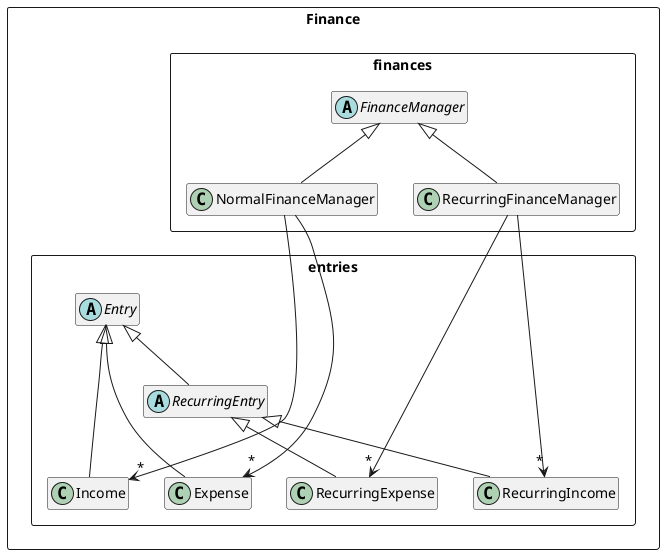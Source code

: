 @startuml
package "Finance" <<Rectangle>> {
package "finances" <<Rectangle>> {
abstract class  "FinanceManager"
class NormalFinanceManager
class RecurringFinanceManager
}

package "entries" <<Rectangle>> {
abstract class Entry
abstract class RecurringEntry
class Income
class Expense
class RecurringExpense
class RecurringIncome
}

RecurringFinanceManager -u-|> FinanceManager
NormalFinanceManager -u-|> FinanceManager

RecurringEntry -u-|> Entry
RecurringIncome -u-|> RecurringEntry
RecurringExpense -u-|> RecurringEntry
Income -u--|> Entry
Expense -u--|> Entry

RecurringFinanceManager ----> "*" RecurringIncome
RecurringFinanceManager ----> "*" RecurringExpense
NormalFinanceManager ----> "*" Income
NormalFinanceManager ----> "*" Expense


}
hide members
@enduml
